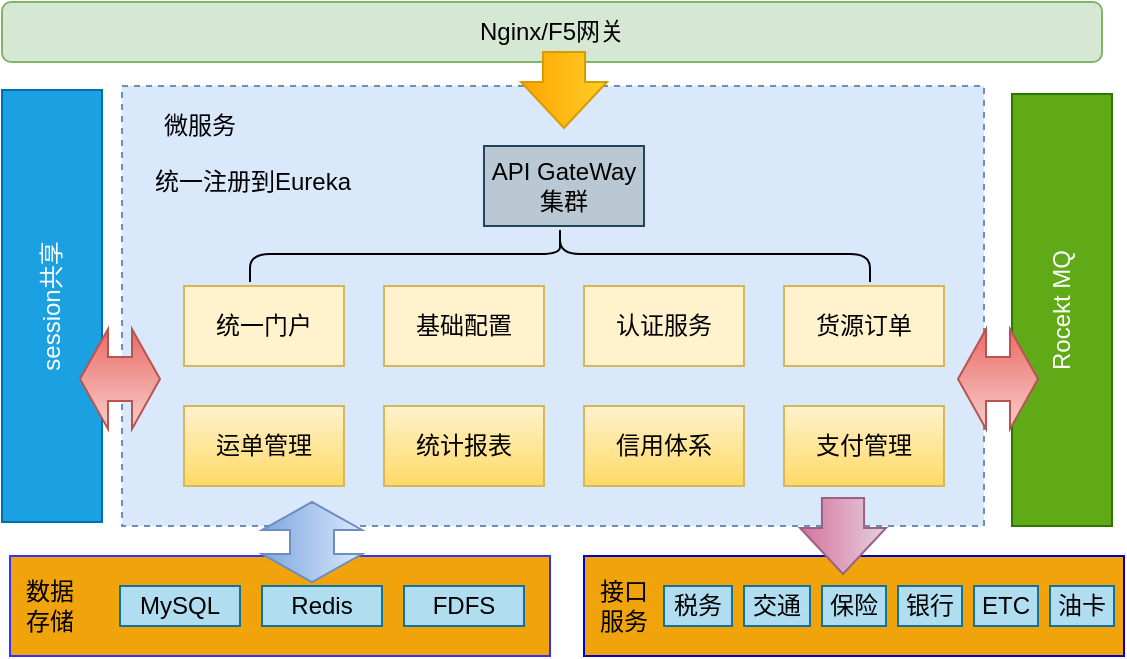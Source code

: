 <mxfile version="12.3.2" type="github" pages="1"><diagram id="XkjLcBPFQYZoqtyOq4hc" name="第 1 页"><mxGraphModel dx="854" dy="429" grid="1" gridSize="10" guides="1" tooltips="1" connect="1" arrows="1" fold="1" page="1" pageScale="1" pageWidth="827" pageHeight="1169" math="0" shadow="0"><root><mxCell id="0"/><mxCell id="1" parent="0"/><mxCell id="9KA-N-g8YcaYjq1PoRRs-1" value="Nginx/F5网关" style="rounded=1;whiteSpace=wrap;html=1;fillColor=#d5e8d4;strokeColor=#82b366;" vertex="1" parent="1"><mxGeometry x="150" y="70" width="550" height="30" as="geometry"/></mxCell><mxCell id="9KA-N-g8YcaYjq1PoRRs-3" value="" style="rounded=0;whiteSpace=wrap;html=1;fillColor=#dae8fc;strokeColor=#6c8ebf;dashed=1;" vertex="1" parent="1"><mxGeometry x="210" y="112" width="431" height="220" as="geometry"/></mxCell><mxCell id="9KA-N-g8YcaYjq1PoRRs-4" value="API GateWay&lt;br&gt;集群" style="rounded=0;whiteSpace=wrap;html=1;fillColor=#bac8d3;strokeColor=#23445d;" vertex="1" parent="1"><mxGeometry x="391" y="142" width="80" height="40" as="geometry"/></mxCell><mxCell id="9KA-N-g8YcaYjq1PoRRs-5" value="统一门户" style="rounded=0;whiteSpace=wrap;html=1;fillColor=#fff2cc;strokeColor=#d6b656;" vertex="1" parent="1"><mxGeometry x="241" y="212" width="80" height="40" as="geometry"/></mxCell><mxCell id="9KA-N-g8YcaYjq1PoRRs-6" value="基础配置" style="rounded=0;whiteSpace=wrap;html=1;fillColor=#fff2cc;strokeColor=#d6b656;" vertex="1" parent="1"><mxGeometry x="341" y="212" width="80" height="40" as="geometry"/></mxCell><mxCell id="9KA-N-g8YcaYjq1PoRRs-7" value="认证服务" style="rounded=0;whiteSpace=wrap;html=1;fillColor=#fff2cc;strokeColor=#d6b656;" vertex="1" parent="1"><mxGeometry x="441" y="212" width="80" height="40" as="geometry"/></mxCell><mxCell id="9KA-N-g8YcaYjq1PoRRs-8" value="货源订单" style="rounded=0;whiteSpace=wrap;html=1;fillColor=#fff2cc;strokeColor=#d6b656;" vertex="1" parent="1"><mxGeometry x="541" y="212" width="80" height="40" as="geometry"/></mxCell><mxCell id="9KA-N-g8YcaYjq1PoRRs-9" value="运单管理" style="rounded=0;whiteSpace=wrap;html=1;gradientColor=#ffd966;fillColor=#fff2cc;strokeColor=#d6b656;" vertex="1" parent="1"><mxGeometry x="241" y="272" width="80" height="40" as="geometry"/></mxCell><mxCell id="9KA-N-g8YcaYjq1PoRRs-10" value="统计报表" style="rounded=0;whiteSpace=wrap;html=1;gradientColor=#ffd966;fillColor=#fff2cc;strokeColor=#d6b656;" vertex="1" parent="1"><mxGeometry x="341" y="272" width="80" height="40" as="geometry"/></mxCell><mxCell id="9KA-N-g8YcaYjq1PoRRs-11" value="信用体系" style="rounded=0;whiteSpace=wrap;html=1;gradientColor=#ffd966;fillColor=#fff2cc;strokeColor=#d6b656;" vertex="1" parent="1"><mxGeometry x="441" y="272" width="80" height="40" as="geometry"/></mxCell><mxCell id="9KA-N-g8YcaYjq1PoRRs-12" value="支付管理" style="rounded=0;whiteSpace=wrap;html=1;gradientColor=#ffd966;fillColor=#fff2cc;strokeColor=#d6b656;" vertex="1" parent="1"><mxGeometry x="541" y="272" width="80" height="40" as="geometry"/></mxCell><mxCell id="9KA-N-g8YcaYjq1PoRRs-13" value="session共享" style="rounded=0;whiteSpace=wrap;html=1;direction=south;horizontal=0;fillColor=#1ba1e2;strokeColor=#006EAF;fontColor=#ffffff;" vertex="1" parent="1"><mxGeometry x="150" y="114" width="50" height="216" as="geometry"/></mxCell><mxCell id="9KA-N-g8YcaYjq1PoRRs-14" value="Rocekt MQ" style="rounded=0;whiteSpace=wrap;html=1;direction=south;horizontal=0;fillColor=#60a917;strokeColor=#2D7600;fontColor=#ffffff;" vertex="1" parent="1"><mxGeometry x="655" y="116" width="50" height="216" as="geometry"/></mxCell><mxCell id="9KA-N-g8YcaYjq1PoRRs-17" value="" style="rounded=0;whiteSpace=wrap;html=1;fillColor=#f0a30a;strokeColor=#3333FF;fontColor=#ffffff;" vertex="1" parent="1"><mxGeometry x="154" y="347" width="270" height="50" as="geometry"/></mxCell><mxCell id="9KA-N-g8YcaYjq1PoRRs-18" value="MySQL" style="rounded=0;whiteSpace=wrap;html=1;fillColor=#b1ddf0;strokeColor=#10739e;" vertex="1" parent="1"><mxGeometry x="209" y="362" width="60" height="20" as="geometry"/></mxCell><mxCell id="9KA-N-g8YcaYjq1PoRRs-19" value="Redis" style="rounded=0;whiteSpace=wrap;html=1;fillColor=#b1ddf0;strokeColor=#10739e;" vertex="1" parent="1"><mxGeometry x="280" y="362" width="60" height="20" as="geometry"/></mxCell><mxCell id="9KA-N-g8YcaYjq1PoRRs-20" value="FDFS" style="rounded=0;whiteSpace=wrap;html=1;fillColor=#b1ddf0;strokeColor=#10739e;" vertex="1" parent="1"><mxGeometry x="351" y="362" width="60" height="20" as="geometry"/></mxCell><mxCell id="9KA-N-g8YcaYjq1PoRRs-21" value="数据存储" style="text;html=1;strokeColor=none;fillColor=none;align=center;verticalAlign=middle;whiteSpace=wrap;rounded=0;" vertex="1" parent="1"><mxGeometry x="159" y="362" width="30" height="20" as="geometry"/></mxCell><mxCell id="9KA-N-g8YcaYjq1PoRRs-23" value="" style="rounded=0;whiteSpace=wrap;html=1;fillColor=#f0a30a;strokeColor=#0000CC;fontColor=#ffffff;" vertex="1" parent="1"><mxGeometry x="441" y="347" width="270" height="50" as="geometry"/></mxCell><mxCell id="9KA-N-g8YcaYjq1PoRRs-24" value="税务" style="rounded=0;whiteSpace=wrap;html=1;fillColor=#b1ddf0;strokeColor=#10739e;" vertex="1" parent="1"><mxGeometry x="481" y="362" width="34" height="20" as="geometry"/></mxCell><mxCell id="9KA-N-g8YcaYjq1PoRRs-25" value="交通" style="rounded=0;whiteSpace=wrap;html=1;fillColor=#b1ddf0;strokeColor=#10739e;" vertex="1" parent="1"><mxGeometry x="521" y="362" width="33" height="20" as="geometry"/></mxCell><mxCell id="9KA-N-g8YcaYjq1PoRRs-26" value="保险" style="rounded=0;whiteSpace=wrap;html=1;fillColor=#b1ddf0;strokeColor=#10739e;" vertex="1" parent="1"><mxGeometry x="560" y="362" width="32" height="20" as="geometry"/></mxCell><mxCell id="9KA-N-g8YcaYjq1PoRRs-27" value="接口服务" style="text;html=1;strokeColor=none;fillColor=none;align=center;verticalAlign=middle;whiteSpace=wrap;rounded=0;" vertex="1" parent="1"><mxGeometry x="446" y="362" width="30" height="20" as="geometry"/></mxCell><mxCell id="9KA-N-g8YcaYjq1PoRRs-30" value="银行" style="rounded=0;whiteSpace=wrap;html=1;fillColor=#b1ddf0;strokeColor=#10739e;" vertex="1" parent="1"><mxGeometry x="598" y="362" width="32" height="20" as="geometry"/></mxCell><mxCell id="9KA-N-g8YcaYjq1PoRRs-31" value="ETC" style="rounded=0;whiteSpace=wrap;html=1;fillColor=#b1ddf0;strokeColor=#10739e;" vertex="1" parent="1"><mxGeometry x="636" y="362" width="32" height="20" as="geometry"/></mxCell><mxCell id="9KA-N-g8YcaYjq1PoRRs-32" value="油卡" style="rounded=0;whiteSpace=wrap;html=1;fillColor=#b1ddf0;strokeColor=#10739e;" vertex="1" parent="1"><mxGeometry x="674" y="362" width="32" height="20" as="geometry"/></mxCell><mxCell id="9KA-N-g8YcaYjq1PoRRs-33" value="微服务" style="text;html=1;strokeColor=none;fillColor=none;align=center;verticalAlign=middle;whiteSpace=wrap;rounded=0;" vertex="1" parent="1"><mxGeometry x="229" y="122" width="40" height="20" as="geometry"/></mxCell><mxCell id="9KA-N-g8YcaYjq1PoRRs-34" value="统一注册到Eureka" style="text;html=1;strokeColor=none;fillColor=none;align=center;verticalAlign=middle;whiteSpace=wrap;rounded=0;" vertex="1" parent="1"><mxGeometry x="221" y="150" width="109" height="20" as="geometry"/></mxCell><mxCell id="9KA-N-g8YcaYjq1PoRRs-36" value="" style="html=1;shadow=0;dashed=0;align=center;verticalAlign=middle;shape=mxgraph.arrows2.arrow;dy=0.51;dx=23;direction=south;notch=0;fillColor=#e6d0de;strokeColor=#996185;gradientColor=#d5739d;" vertex="1" parent="1"><mxGeometry x="549" y="318" width="43" height="38" as="geometry"/></mxCell><mxCell id="9KA-N-g8YcaYjq1PoRRs-37" value="" style="html=1;shadow=0;dashed=0;align=center;verticalAlign=middle;shape=mxgraph.arrows2.twoWayArrow;dy=0.56;dx=14;direction=south;gradientColor=#7ea6e0;fillColor=#dae8fc;strokeColor=#6c8ebf;" vertex="1" parent="1"><mxGeometry x="280" y="320" width="50" height="40" as="geometry"/></mxCell><mxCell id="9KA-N-g8YcaYjq1PoRRs-38" value="" style="shape=curlyBracket;whiteSpace=wrap;html=1;rounded=1;strokeColor=#000000;direction=south;" vertex="1" parent="1"><mxGeometry x="274" y="182" width="310" height="28" as="geometry"/></mxCell><mxCell id="9KA-N-g8YcaYjq1PoRRs-39" value="" style="html=1;shadow=0;dashed=0;align=center;verticalAlign=middle;shape=mxgraph.arrows2.arrow;dy=0.51;dx=23;direction=south;notch=0;fillColor=#ffcd28;strokeColor=#d79b00;gradientColor=#ffa500;" vertex="1" parent="1"><mxGeometry x="409.5" y="95" width="43" height="38" as="geometry"/></mxCell><mxCell id="9KA-N-g8YcaYjq1PoRRs-40" value="" style="html=1;shadow=0;dashed=0;align=center;verticalAlign=middle;shape=mxgraph.arrows2.twoWayArrow;dy=0.56;dx=14;direction=west;gradientColor=#ea6b66;fillColor=#f8cecc;strokeColor=#b85450;" vertex="1" parent="1"><mxGeometry x="189" y="233.5" width="40" height="50" as="geometry"/></mxCell><mxCell id="9KA-N-g8YcaYjq1PoRRs-41" value="" style="html=1;shadow=0;dashed=0;align=center;verticalAlign=middle;shape=mxgraph.arrows2.twoWayArrow;dy=0.56;dx=14;direction=west;gradientColor=#ea6b66;fillColor=#f8cecc;strokeColor=#b85450;" vertex="1" parent="1"><mxGeometry x="628" y="233.5" width="40" height="50" as="geometry"/></mxCell></root></mxGraphModel></diagram></mxfile>